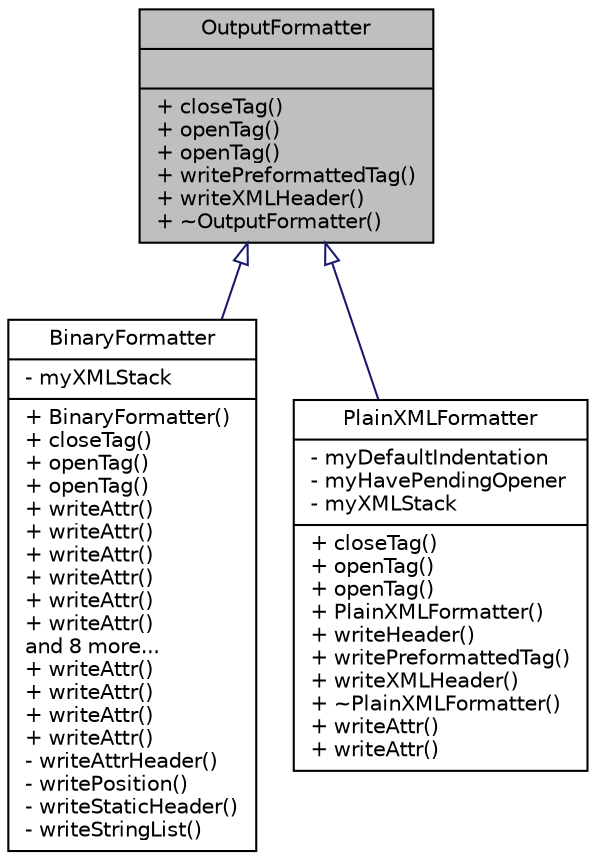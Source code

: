 digraph "OutputFormatter"
{
  edge [fontname="Helvetica",fontsize="10",labelfontname="Helvetica",labelfontsize="10"];
  node [fontname="Helvetica",fontsize="10",shape=record];
  Node0 [label="{OutputFormatter\n||+ closeTag()\l+ openTag()\l+ openTag()\l+ writePreformattedTag()\l+ writeXMLHeader()\l+ ~OutputFormatter()\l}",height=0.2,width=0.4,color="black", fillcolor="grey75", style="filled", fontcolor="black"];
  Node0 -> Node1 [dir="back",color="midnightblue",fontsize="10",style="solid",arrowtail="onormal",fontname="Helvetica"];
  Node1 [label="{BinaryFormatter\n|- myXMLStack\l|+ BinaryFormatter()\l+ closeTag()\l+ openTag()\l+ openTag()\l+ writeAttr()\l+ writeAttr()\l+ writeAttr()\l+ writeAttr()\l+ writeAttr()\l+ writeAttr()\land 8 more...\l+ writeAttr()\l+ writeAttr()\l+ writeAttr()\l+ writeAttr()\l- writeAttrHeader()\l- writePosition()\l- writeStaticHeader()\l- writeStringList()\l}",height=0.2,width=0.4,color="black", fillcolor="white", style="filled",URL="$dd/d05/class_binary_formatter.html",tooltip="Output formatter for plain XML output. "];
  Node0 -> Node2 [dir="back",color="midnightblue",fontsize="10",style="solid",arrowtail="onormal",fontname="Helvetica"];
  Node2 [label="{PlainXMLFormatter\n|- myDefaultIndentation\l- myHavePendingOpener\l- myXMLStack\l|+ closeTag()\l+ openTag()\l+ openTag()\l+ PlainXMLFormatter()\l+ writeHeader()\l+ writePreformattedTag()\l+ writeXMLHeader()\l+ ~PlainXMLFormatter()\l+ writeAttr()\l+ writeAttr()\l}",height=0.2,width=0.4,color="black", fillcolor="white", style="filled",URL="$d3/d46/class_plain_x_m_l_formatter.html",tooltip="Output formatter for plain XML output. "];
}
